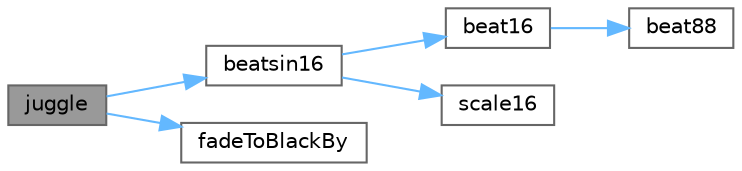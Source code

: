 digraph "juggle"
{
 // INTERACTIVE_SVG=YES
 // LATEX_PDF_SIZE
  bgcolor="transparent";
  edge [fontname=Helvetica,fontsize=10,labelfontname=Helvetica,labelfontsize=10];
  node [fontname=Helvetica,fontsize=10,shape=box,height=0.2,width=0.4];
  rankdir="LR";
  Node1 [id="Node000001",label="juggle",height=0.2,width=0.4,color="gray40", fillcolor="grey60", style="filled", fontcolor="black",tooltip=" "];
  Node1 -> Node2 [id="edge1_Node000001_Node000002",color="steelblue1",style="solid",tooltip=" "];
  Node2 [id="Node000002",label="beatsin16",height=0.2,width=0.4,color="grey40", fillcolor="white", style="filled",URL="$d6/d6c/group___beat_generators_gaa46e5de1c4c27833359e7a97a18c839b.html#gaa46e5de1c4c27833359e7a97a18c839b",tooltip="Generates a 16-bit sine wave at a given BPM that oscillates within a given range."];
  Node2 -> Node3 [id="edge2_Node000002_Node000003",color="steelblue1",style="solid",tooltip=" "];
  Node3 [id="Node000003",label="beat16",height=0.2,width=0.4,color="grey40", fillcolor="white", style="filled",URL="$d6/d6c/group___beat_generators_gade6acbf6fd3c9d346148bccfcafb2fe2.html#gade6acbf6fd3c9d346148bccfcafb2fe2",tooltip="Generates a 16-bit \"sawtooth\" wave at a given BPM."];
  Node3 -> Node4 [id="edge3_Node000003_Node000004",color="steelblue1",style="solid",tooltip=" "];
  Node4 [id="Node000004",label="beat88",height=0.2,width=0.4,color="grey40", fillcolor="white", style="filled",URL="$d6/d6c/group___beat_generators_ga1b48fc520db5f40910caf79974992395.html#ga1b48fc520db5f40910caf79974992395",tooltip="Generates a 16-bit \"sawtooth\" wave at a given BPM, with BPM specified in Q8.8 fixed-point format."];
  Node2 -> Node5 [id="edge4_Node000002_Node000005",color="steelblue1",style="solid",tooltip=" "];
  Node5 [id="Node000005",label="scale16",height=0.2,width=0.4,color="grey40", fillcolor="white", style="filled",URL="$d0/da8/group___scaling_ga1ff8ac00ad78e22acc7bb7445bfdb145.html#ga1ff8ac00ad78e22acc7bb7445bfdb145",tooltip="Scale a 16-bit unsigned value by an 16-bit value, which is treated as the numerator of a fraction who..."];
  Node1 -> Node6 [id="edge5_Node000001_Node000006",color="steelblue1",style="solid",tooltip=" "];
  Node6 [id="Node000006",label="fadeToBlackBy",height=0.2,width=0.4,color="grey40", fillcolor="white", style="filled",URL="$d1/dfb/colorutils_8h_a90ef14e5ef0cc07c435a39eca3ddc490.html#a90ef14e5ef0cc07c435a39eca3ddc490",tooltip=" "];
}
